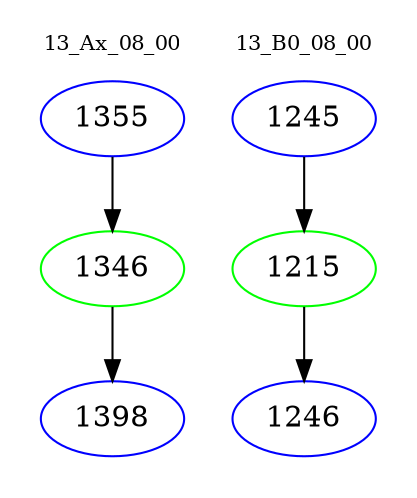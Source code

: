 digraph{
subgraph cluster_0 {
color = white
label = "13_Ax_08_00";
fontsize=10;
T0_1355 [label="1355", color="blue"]
T0_1355 -> T0_1346 [color="black"]
T0_1346 [label="1346", color="green"]
T0_1346 -> T0_1398 [color="black"]
T0_1398 [label="1398", color="blue"]
}
subgraph cluster_1 {
color = white
label = "13_B0_08_00";
fontsize=10;
T1_1245 [label="1245", color="blue"]
T1_1245 -> T1_1215 [color="black"]
T1_1215 [label="1215", color="green"]
T1_1215 -> T1_1246 [color="black"]
T1_1246 [label="1246", color="blue"]
}
}

